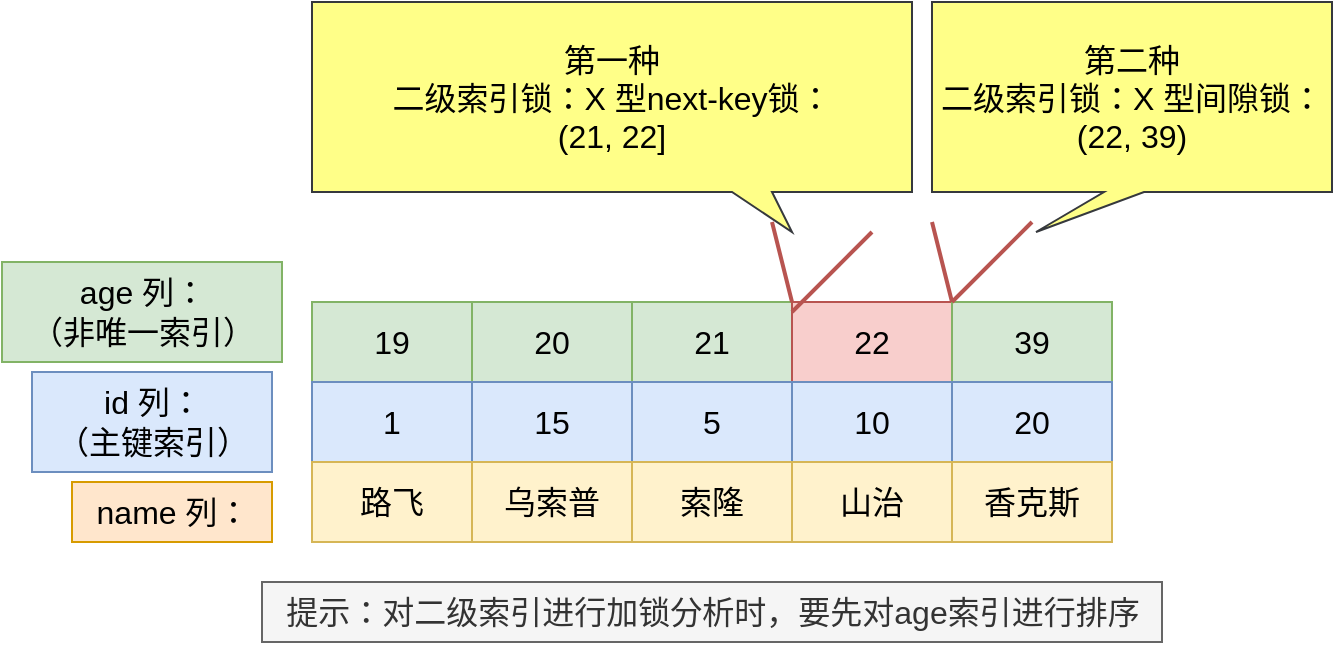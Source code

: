 <mxfile version="20.5.3" type="github">
  <diagram id="yrgHNCWNBL6AVxs2_Q6k" name="第 1 页">
    <mxGraphModel dx="2253" dy="743" grid="1" gridSize="10" guides="1" tooltips="1" connect="1" arrows="1" fold="1" page="1" pageScale="1" pageWidth="827" pageHeight="1169" math="0" shadow="0">
      <root>
        <mxCell id="0" />
        <mxCell id="1" parent="0" />
        <mxCell id="yM1x_XU4JPMcfu7O4FvX-11" value="19" style="rounded=0;whiteSpace=wrap;html=1;fontSize=16;fillColor=#d5e8d4;strokeColor=#82b366;" vertex="1" parent="1">
          <mxGeometry x="120" y="320" width="80" height="40" as="geometry" />
        </mxCell>
        <mxCell id="yM1x_XU4JPMcfu7O4FvX-12" value="21" style="rounded=0;whiteSpace=wrap;html=1;fontSize=16;fillColor=#f8cecc;strokeColor=#b85450;" vertex="1" parent="1">
          <mxGeometry x="280" y="320" width="80" height="40" as="geometry" />
        </mxCell>
        <mxCell id="yM1x_XU4JPMcfu7O4FvX-13" value="21" style="rounded=0;whiteSpace=wrap;html=1;fontSize=16;fillColor=#d5e8d4;strokeColor=#82b366;" vertex="1" parent="1">
          <mxGeometry x="280" y="320" width="80" height="40" as="geometry" />
        </mxCell>
        <mxCell id="yM1x_XU4JPMcfu7O4FvX-14" value="20" style="rounded=0;whiteSpace=wrap;html=1;fontSize=16;fillColor=#d5e8d4;strokeColor=#82b366;" vertex="1" parent="1">
          <mxGeometry x="200" y="320" width="80" height="40" as="geometry" />
        </mxCell>
        <mxCell id="yM1x_XU4JPMcfu7O4FvX-15" value="22" style="rounded=0;whiteSpace=wrap;html=1;fontSize=16;fillColor=#f8cecc;strokeColor=#b85450;" vertex="1" parent="1">
          <mxGeometry x="360" y="320" width="80" height="40" as="geometry" />
        </mxCell>
        <mxCell id="yM1x_XU4JPMcfu7O4FvX-16" value="39" style="rounded=0;whiteSpace=wrap;html=1;fontSize=16;fillColor=#d5e8d4;strokeColor=#82b366;" vertex="1" parent="1">
          <mxGeometry x="440" y="320" width="80" height="40" as="geometry" />
        </mxCell>
        <mxCell id="yM1x_XU4JPMcfu7O4FvX-17" value="id 列：&lt;br&gt;（主键索引）" style="text;html=1;align=center;verticalAlign=middle;resizable=0;points=[];autosize=1;strokeColor=#6c8ebf;fillColor=#dae8fc;fontSize=16;" vertex="1" parent="1">
          <mxGeometry x="-20" y="355" width="120" height="50" as="geometry" />
        </mxCell>
        <mxCell id="yM1x_XU4JPMcfu7O4FvX-18" value="age 列：&lt;br&gt;（非唯一索引）" style="text;html=1;align=center;verticalAlign=middle;resizable=0;points=[];autosize=1;strokeColor=#82b366;fillColor=#d5e8d4;fontSize=16;" vertex="1" parent="1">
          <mxGeometry x="-35" y="300" width="140" height="50" as="geometry" />
        </mxCell>
        <mxCell id="yM1x_XU4JPMcfu7O4FvX-32" value="1" style="rounded=0;whiteSpace=wrap;html=1;fontSize=16;fillColor=#dae8fc;strokeColor=#6c8ebf;" vertex="1" parent="1">
          <mxGeometry x="120" y="360" width="80" height="40" as="geometry" />
        </mxCell>
        <mxCell id="yM1x_XU4JPMcfu7O4FvX-33" value="5" style="rounded=0;whiteSpace=wrap;html=1;fontSize=16;fillColor=#dae8fc;strokeColor=#6c8ebf;" vertex="1" parent="1">
          <mxGeometry x="280" y="360" width="80" height="40" as="geometry" />
        </mxCell>
        <mxCell id="yM1x_XU4JPMcfu7O4FvX-34" value="10" style="rounded=0;whiteSpace=wrap;html=1;fontSize=16;fillColor=#dae8fc;strokeColor=#6c8ebf;" vertex="1" parent="1">
          <mxGeometry x="360" y="360" width="80" height="40" as="geometry" />
        </mxCell>
        <mxCell id="yM1x_XU4JPMcfu7O4FvX-35" value="15" style="rounded=0;whiteSpace=wrap;html=1;fontSize=16;fillColor=#dae8fc;strokeColor=#6c8ebf;" vertex="1" parent="1">
          <mxGeometry x="200" y="360" width="80" height="40" as="geometry" />
        </mxCell>
        <mxCell id="yM1x_XU4JPMcfu7O4FvX-36" value="20" style="rounded=0;whiteSpace=wrap;html=1;fontSize=16;fillColor=#dae8fc;strokeColor=#6c8ebf;" vertex="1" parent="1">
          <mxGeometry x="440" y="360" width="80" height="40" as="geometry" />
        </mxCell>
        <mxCell id="yM1x_XU4JPMcfu7O4FvX-37" value="提示：对二级索引进行加锁分析时，要先对age索引进行排序" style="text;html=1;align=center;verticalAlign=middle;resizable=0;points=[];autosize=1;strokeColor=#666666;fillColor=#f5f5f5;fontSize=16;fontColor=#333333;" vertex="1" parent="1">
          <mxGeometry x="95" y="460" width="450" height="30" as="geometry" />
        </mxCell>
        <mxCell id="yM1x_XU4JPMcfu7O4FvX-64" value="路飞" style="rounded=0;whiteSpace=wrap;html=1;fontSize=16;fillColor=#fff2cc;strokeColor=#d6b656;" vertex="1" parent="1">
          <mxGeometry x="120" y="400" width="80" height="40" as="geometry" />
        </mxCell>
        <mxCell id="yM1x_XU4JPMcfu7O4FvX-65" value="乌索普" style="rounded=0;whiteSpace=wrap;html=1;fontSize=16;fillColor=#fff2cc;strokeColor=#d6b656;" vertex="1" parent="1">
          <mxGeometry x="200" y="400" width="80" height="40" as="geometry" />
        </mxCell>
        <mxCell id="yM1x_XU4JPMcfu7O4FvX-66" value="香克斯" style="rounded=0;whiteSpace=wrap;html=1;fontSize=16;fillColor=#fff2cc;strokeColor=#d6b656;" vertex="1" parent="1">
          <mxGeometry x="440" y="400" width="80" height="40" as="geometry" />
        </mxCell>
        <mxCell id="yM1x_XU4JPMcfu7O4FvX-67" value="索隆" style="rounded=0;whiteSpace=wrap;html=1;fontSize=16;fillColor=#fff2cc;strokeColor=#d6b656;" vertex="1" parent="1">
          <mxGeometry x="280" y="400" width="80" height="40" as="geometry" />
        </mxCell>
        <mxCell id="yM1x_XU4JPMcfu7O4FvX-68" value="山治" style="rounded=0;whiteSpace=wrap;html=1;fontSize=16;fillColor=#fff2cc;strokeColor=#d6b656;" vertex="1" parent="1">
          <mxGeometry x="360" y="400" width="80" height="40" as="geometry" />
        </mxCell>
        <mxCell id="yM1x_XU4JPMcfu7O4FvX-69" value="name 列：" style="text;html=1;align=center;verticalAlign=middle;resizable=0;points=[];autosize=1;strokeColor=#d79b00;fillColor=#ffe6cc;fontSize=16;" vertex="1" parent="1">
          <mxGeometry y="410" width="100" height="30" as="geometry" />
        </mxCell>
        <mxCell id="yM1x_XU4JPMcfu7O4FvX-70" value="" style="endArrow=none;html=1;rounded=0;fontSize=16;exitX=0;exitY=0;exitDx=0;exitDy=0;fillColor=#f8cecc;strokeColor=#b85450;strokeWidth=2;" edge="1" parent="1" source="yM1x_XU4JPMcfu7O4FvX-16">
          <mxGeometry width="50" height="50" relative="1" as="geometry">
            <mxPoint x="580" y="220" as="sourcePoint" />
            <mxPoint x="430" y="280" as="targetPoint" />
          </mxGeometry>
        </mxCell>
        <mxCell id="yM1x_XU4JPMcfu7O4FvX-71" value="" style="endArrow=none;html=1;rounded=0;fontSize=16;exitX=0;exitY=0;exitDx=0;exitDy=0;fillColor=#f8cecc;strokeColor=#b85450;strokeWidth=2;" edge="1" parent="1" source="yM1x_XU4JPMcfu7O4FvX-16">
          <mxGeometry width="50" height="50" relative="1" as="geometry">
            <mxPoint x="460" y="310" as="sourcePoint" />
            <mxPoint x="480" y="280" as="targetPoint" />
          </mxGeometry>
        </mxCell>
        <mxCell id="yM1x_XU4JPMcfu7O4FvX-72" value="第二种&lt;br&gt;二级索引锁：X 型间隙锁：&lt;br&gt;(22, 39)" style="shape=callout;whiteSpace=wrap;html=1;perimeter=calloutPerimeter;fontSize=16;fillColor=#ffff88;strokeColor=#36393d;size=20;position=0.43;position2=0.26;base=20;" vertex="1" parent="1">
          <mxGeometry x="430" y="170" width="200" height="115" as="geometry" />
        </mxCell>
        <mxCell id="yM1x_XU4JPMcfu7O4FvX-73" value="第一种&lt;br&gt;二级索引锁：X 型next-key锁：&lt;br&gt;(21, 22]" style="shape=callout;whiteSpace=wrap;html=1;perimeter=calloutPerimeter;fontSize=16;fillColor=#ffff88;strokeColor=#36393d;size=20;position=0.7;position2=0.8;base=20;" vertex="1" parent="1">
          <mxGeometry x="120" y="170" width="300" height="115" as="geometry" />
        </mxCell>
        <mxCell id="yM1x_XU4JPMcfu7O4FvX-74" value="" style="endArrow=none;html=1;rounded=0;fontSize=16;exitX=0;exitY=0;exitDx=0;exitDy=0;fillColor=#f8cecc;strokeColor=#b85450;strokeWidth=2;" edge="1" parent="1">
          <mxGeometry width="50" height="50" relative="1" as="geometry">
            <mxPoint x="360" y="320" as="sourcePoint" />
            <mxPoint x="350" y="280" as="targetPoint" />
          </mxGeometry>
        </mxCell>
        <mxCell id="yM1x_XU4JPMcfu7O4FvX-75" value="" style="endArrow=none;html=1;rounded=0;fontSize=16;exitX=0;exitY=0;exitDx=0;exitDy=0;fillColor=#f8cecc;strokeColor=#b85450;strokeWidth=2;" edge="1" parent="1">
          <mxGeometry width="50" height="50" relative="1" as="geometry">
            <mxPoint x="360" y="325" as="sourcePoint" />
            <mxPoint x="400" y="285" as="targetPoint" />
          </mxGeometry>
        </mxCell>
      </root>
    </mxGraphModel>
  </diagram>
</mxfile>
